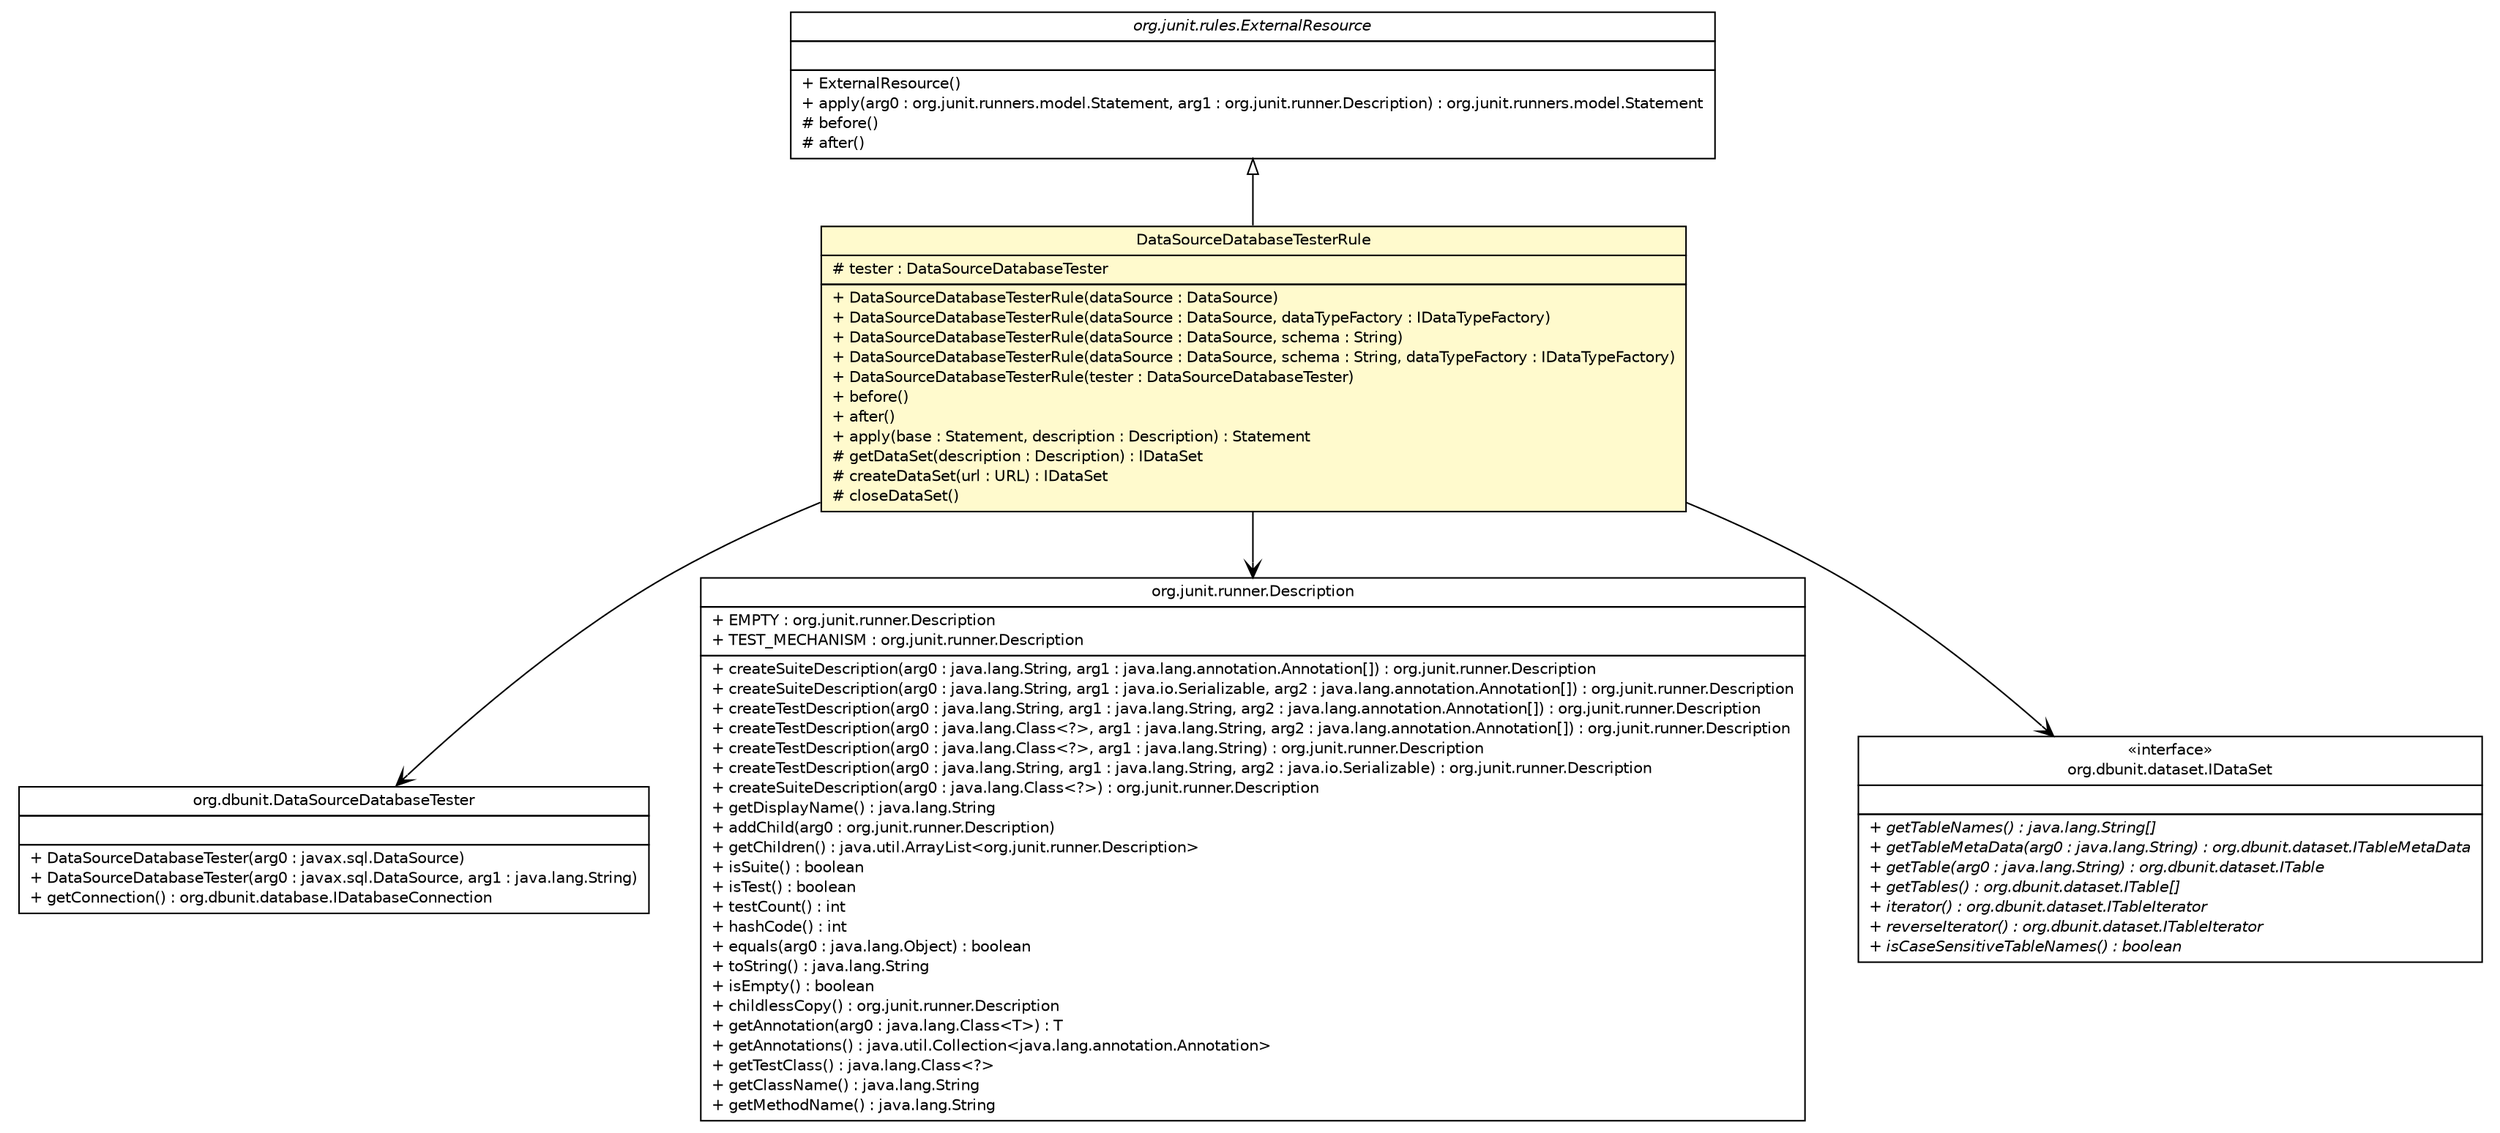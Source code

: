 #!/usr/local/bin/dot
#
# Class diagram 
# Generated by UMLGraph version R5_6-24-gf6e263 (http://www.umlgraph.org/)
#

digraph G {
	edge [fontname="Helvetica",fontsize=10,labelfontname="Helvetica",labelfontsize=10];
	node [fontname="Helvetica",fontsize=10,shape=plaintext];
	nodesep=0.25;
	ranksep=0.5;
	// com.edugility.liquiunit.DataSourceDatabaseTesterRule
	c35 [label=<<table title="com.edugility.liquiunit.DataSourceDatabaseTesterRule" border="0" cellborder="1" cellspacing="0" cellpadding="2" port="p" bgcolor="lemonChiffon" href="./DataSourceDatabaseTesterRule.html">
		<tr><td><table border="0" cellspacing="0" cellpadding="1">
<tr><td align="center" balign="center"> DataSourceDatabaseTesterRule </td></tr>
		</table></td></tr>
		<tr><td><table border="0" cellspacing="0" cellpadding="1">
<tr><td align="left" balign="left"> # tester : DataSourceDatabaseTester </td></tr>
		</table></td></tr>
		<tr><td><table border="0" cellspacing="0" cellpadding="1">
<tr><td align="left" balign="left"> + DataSourceDatabaseTesterRule(dataSource : DataSource) </td></tr>
<tr><td align="left" balign="left"> + DataSourceDatabaseTesterRule(dataSource : DataSource, dataTypeFactory : IDataTypeFactory) </td></tr>
<tr><td align="left" balign="left"> + DataSourceDatabaseTesterRule(dataSource : DataSource, schema : String) </td></tr>
<tr><td align="left" balign="left"> + DataSourceDatabaseTesterRule(dataSource : DataSource, schema : String, dataTypeFactory : IDataTypeFactory) </td></tr>
<tr><td align="left" balign="left"> + DataSourceDatabaseTesterRule(tester : DataSourceDatabaseTester) </td></tr>
<tr><td align="left" balign="left"> + before() </td></tr>
<tr><td align="left" balign="left"> + after() </td></tr>
<tr><td align="left" balign="left"> + apply(base : Statement, description : Description) : Statement </td></tr>
<tr><td align="left" balign="left"> # getDataSet(description : Description) : IDataSet </td></tr>
<tr><td align="left" balign="left"> # createDataSet(url : URL) : IDataSet </td></tr>
<tr><td align="left" balign="left"> # closeDataSet() </td></tr>
		</table></td></tr>
		</table>>, URL="./DataSourceDatabaseTesterRule.html", fontname="Helvetica", fontcolor="black", fontsize=10.0];
	//com.edugility.liquiunit.DataSourceDatabaseTesterRule extends org.junit.rules.ExternalResource
	c37:p -> c35:p [dir=back,arrowtail=empty];
	// com.edugility.liquiunit.DataSourceDatabaseTesterRule NAVASSOC org.dbunit.DataSourceDatabaseTester
	c35:p -> c39:p [taillabel="", label="", headlabel="", fontname="Helvetica", fontcolor="black", fontsize=10.0, color="black", arrowhead=open];
	// com.edugility.liquiunit.DataSourceDatabaseTesterRule NAVASSOC org.junit.runner.Description
	c35:p -> c43:p [taillabel="", label="", headlabel="", fontname="Helvetica", fontcolor="black", fontsize=10.0, color="black", arrowhead=open];
	// com.edugility.liquiunit.DataSourceDatabaseTesterRule NAVASSOC org.dbunit.dataset.IDataSet
	c35:p -> c44:p [taillabel="", label="", headlabel="", fontname="Helvetica", fontcolor="black", fontsize=10.0, color="black", arrowhead=open];
	// org.junit.rules.ExternalResource
	c37 [label=<<table title="org.junit.rules.ExternalResource" border="0" cellborder="1" cellspacing="0" cellpadding="2" port="p" href="http://junit.org/apidocs/org/junit/rules/ExternalResource.html">
		<tr><td><table border="0" cellspacing="0" cellpadding="1">
<tr><td align="center" balign="center"><font face="Helvetica-Oblique"> org.junit.rules.ExternalResource </font></td></tr>
		</table></td></tr>
		<tr><td><table border="0" cellspacing="0" cellpadding="1">
<tr><td align="left" balign="left">  </td></tr>
		</table></td></tr>
		<tr><td><table border="0" cellspacing="0" cellpadding="1">
<tr><td align="left" balign="left"> + ExternalResource() </td></tr>
<tr><td align="left" balign="left"> + apply(arg0 : org.junit.runners.model.Statement, arg1 : org.junit.runner.Description) : org.junit.runners.model.Statement </td></tr>
<tr><td align="left" balign="left"> # before() </td></tr>
<tr><td align="left" balign="left"> # after() </td></tr>
		</table></td></tr>
		</table>>, URL="http://junit.org/apidocs/org/junit/rules/ExternalResource.html", fontname="Helvetica", fontcolor="black", fontsize=10.0];
	// org.junit.runner.Description
	c43 [label=<<table title="org.junit.runner.Description" border="0" cellborder="1" cellspacing="0" cellpadding="2" port="p" href="http://junit.org/apidocs/org/junit/runner/Description.html">
		<tr><td><table border="0" cellspacing="0" cellpadding="1">
<tr><td align="center" balign="center"> org.junit.runner.Description </td></tr>
		</table></td></tr>
		<tr><td><table border="0" cellspacing="0" cellpadding="1">
<tr><td align="left" balign="left"> + EMPTY : org.junit.runner.Description </td></tr>
<tr><td align="left" balign="left"> + TEST_MECHANISM : org.junit.runner.Description </td></tr>
		</table></td></tr>
		<tr><td><table border="0" cellspacing="0" cellpadding="1">
<tr><td align="left" balign="left"> + createSuiteDescription(arg0 : java.lang.String, arg1 : java.lang.annotation.Annotation[]) : org.junit.runner.Description </td></tr>
<tr><td align="left" balign="left"> + createSuiteDescription(arg0 : java.lang.String, arg1 : java.io.Serializable, arg2 : java.lang.annotation.Annotation[]) : org.junit.runner.Description </td></tr>
<tr><td align="left" balign="left"> + createTestDescription(arg0 : java.lang.String, arg1 : java.lang.String, arg2 : java.lang.annotation.Annotation[]) : org.junit.runner.Description </td></tr>
<tr><td align="left" balign="left"> + createTestDescription(arg0 : java.lang.Class&lt;?&gt;, arg1 : java.lang.String, arg2 : java.lang.annotation.Annotation[]) : org.junit.runner.Description </td></tr>
<tr><td align="left" balign="left"> + createTestDescription(arg0 : java.lang.Class&lt;?&gt;, arg1 : java.lang.String) : org.junit.runner.Description </td></tr>
<tr><td align="left" balign="left"> + createTestDescription(arg0 : java.lang.String, arg1 : java.lang.String, arg2 : java.io.Serializable) : org.junit.runner.Description </td></tr>
<tr><td align="left" balign="left"> + createSuiteDescription(arg0 : java.lang.Class&lt;?&gt;) : org.junit.runner.Description </td></tr>
<tr><td align="left" balign="left"> + getDisplayName() : java.lang.String </td></tr>
<tr><td align="left" balign="left"> + addChild(arg0 : org.junit.runner.Description) </td></tr>
<tr><td align="left" balign="left"> + getChildren() : java.util.ArrayList&lt;org.junit.runner.Description&gt; </td></tr>
<tr><td align="left" balign="left"> + isSuite() : boolean </td></tr>
<tr><td align="left" balign="left"> + isTest() : boolean </td></tr>
<tr><td align="left" balign="left"> + testCount() : int </td></tr>
<tr><td align="left" balign="left"> + hashCode() : int </td></tr>
<tr><td align="left" balign="left"> + equals(arg0 : java.lang.Object) : boolean </td></tr>
<tr><td align="left" balign="left"> + toString() : java.lang.String </td></tr>
<tr><td align="left" balign="left"> + isEmpty() : boolean </td></tr>
<tr><td align="left" balign="left"> + childlessCopy() : org.junit.runner.Description </td></tr>
<tr><td align="left" balign="left"> + getAnnotation(arg0 : java.lang.Class&lt;T&gt;) : T </td></tr>
<tr><td align="left" balign="left"> + getAnnotations() : java.util.Collection&lt;java.lang.annotation.Annotation&gt; </td></tr>
<tr><td align="left" balign="left"> + getTestClass() : java.lang.Class&lt;?&gt; </td></tr>
<tr><td align="left" balign="left"> + getClassName() : java.lang.String </td></tr>
<tr><td align="left" balign="left"> + getMethodName() : java.lang.String </td></tr>
		</table></td></tr>
		</table>>, URL="http://junit.org/apidocs/org/junit/runner/Description.html", fontname="Helvetica", fontcolor="black", fontsize=10.0];
	// org.dbunit.dataset.IDataSet
	c44 [label=<<table title="org.dbunit.dataset.IDataSet" border="0" cellborder="1" cellspacing="0" cellpadding="2" port="p" href="http://www.dbunit.org/apidocs/org/dbunit/dataset/IDataSet.html">
		<tr><td><table border="0" cellspacing="0" cellpadding="1">
<tr><td align="center" balign="center"> &#171;interface&#187; </td></tr>
<tr><td align="center" balign="center"> org.dbunit.dataset.IDataSet </td></tr>
		</table></td></tr>
		<tr><td><table border="0" cellspacing="0" cellpadding="1">
<tr><td align="left" balign="left">  </td></tr>
		</table></td></tr>
		<tr><td><table border="0" cellspacing="0" cellpadding="1">
<tr><td align="left" balign="left"><font face="Helvetica-Oblique" point-size="10.0"> + getTableNames() : java.lang.String[] </font></td></tr>
<tr><td align="left" balign="left"><font face="Helvetica-Oblique" point-size="10.0"> + getTableMetaData(arg0 : java.lang.String) : org.dbunit.dataset.ITableMetaData </font></td></tr>
<tr><td align="left" balign="left"><font face="Helvetica-Oblique" point-size="10.0"> + getTable(arg0 : java.lang.String) : org.dbunit.dataset.ITable </font></td></tr>
<tr><td align="left" balign="left"><font face="Helvetica-Oblique" point-size="10.0"> + getTables() : org.dbunit.dataset.ITable[] </font></td></tr>
<tr><td align="left" balign="left"><font face="Helvetica-Oblique" point-size="10.0"> + iterator() : org.dbunit.dataset.ITableIterator </font></td></tr>
<tr><td align="left" balign="left"><font face="Helvetica-Oblique" point-size="10.0"> + reverseIterator() : org.dbunit.dataset.ITableIterator </font></td></tr>
<tr><td align="left" balign="left"><font face="Helvetica-Oblique" point-size="10.0"> + isCaseSensitiveTableNames() : boolean </font></td></tr>
		</table></td></tr>
		</table>>, URL="http://www.dbunit.org/apidocs/org/dbunit/dataset/IDataSet.html", fontname="Helvetica", fontcolor="black", fontsize=10.0];
	// org.dbunit.DataSourceDatabaseTester
	c39 [label=<<table title="org.dbunit.DataSourceDatabaseTester" border="0" cellborder="1" cellspacing="0" cellpadding="2" port="p" href="http://www.dbunit.org/apidocs/org/dbunit/DataSourceDatabaseTester.html">
		<tr><td><table border="0" cellspacing="0" cellpadding="1">
<tr><td align="center" balign="center"> org.dbunit.DataSourceDatabaseTester </td></tr>
		</table></td></tr>
		<tr><td><table border="0" cellspacing="0" cellpadding="1">
<tr><td align="left" balign="left">  </td></tr>
		</table></td></tr>
		<tr><td><table border="0" cellspacing="0" cellpadding="1">
<tr><td align="left" balign="left"> + DataSourceDatabaseTester(arg0 : javax.sql.DataSource) </td></tr>
<tr><td align="left" balign="left"> + DataSourceDatabaseTester(arg0 : javax.sql.DataSource, arg1 : java.lang.String) </td></tr>
<tr><td align="left" balign="left"> + getConnection() : org.dbunit.database.IDatabaseConnection </td></tr>
		</table></td></tr>
		</table>>, URL="http://www.dbunit.org/apidocs/org/dbunit/DataSourceDatabaseTester.html", fontname="Helvetica", fontcolor="black", fontsize=10.0];
}

